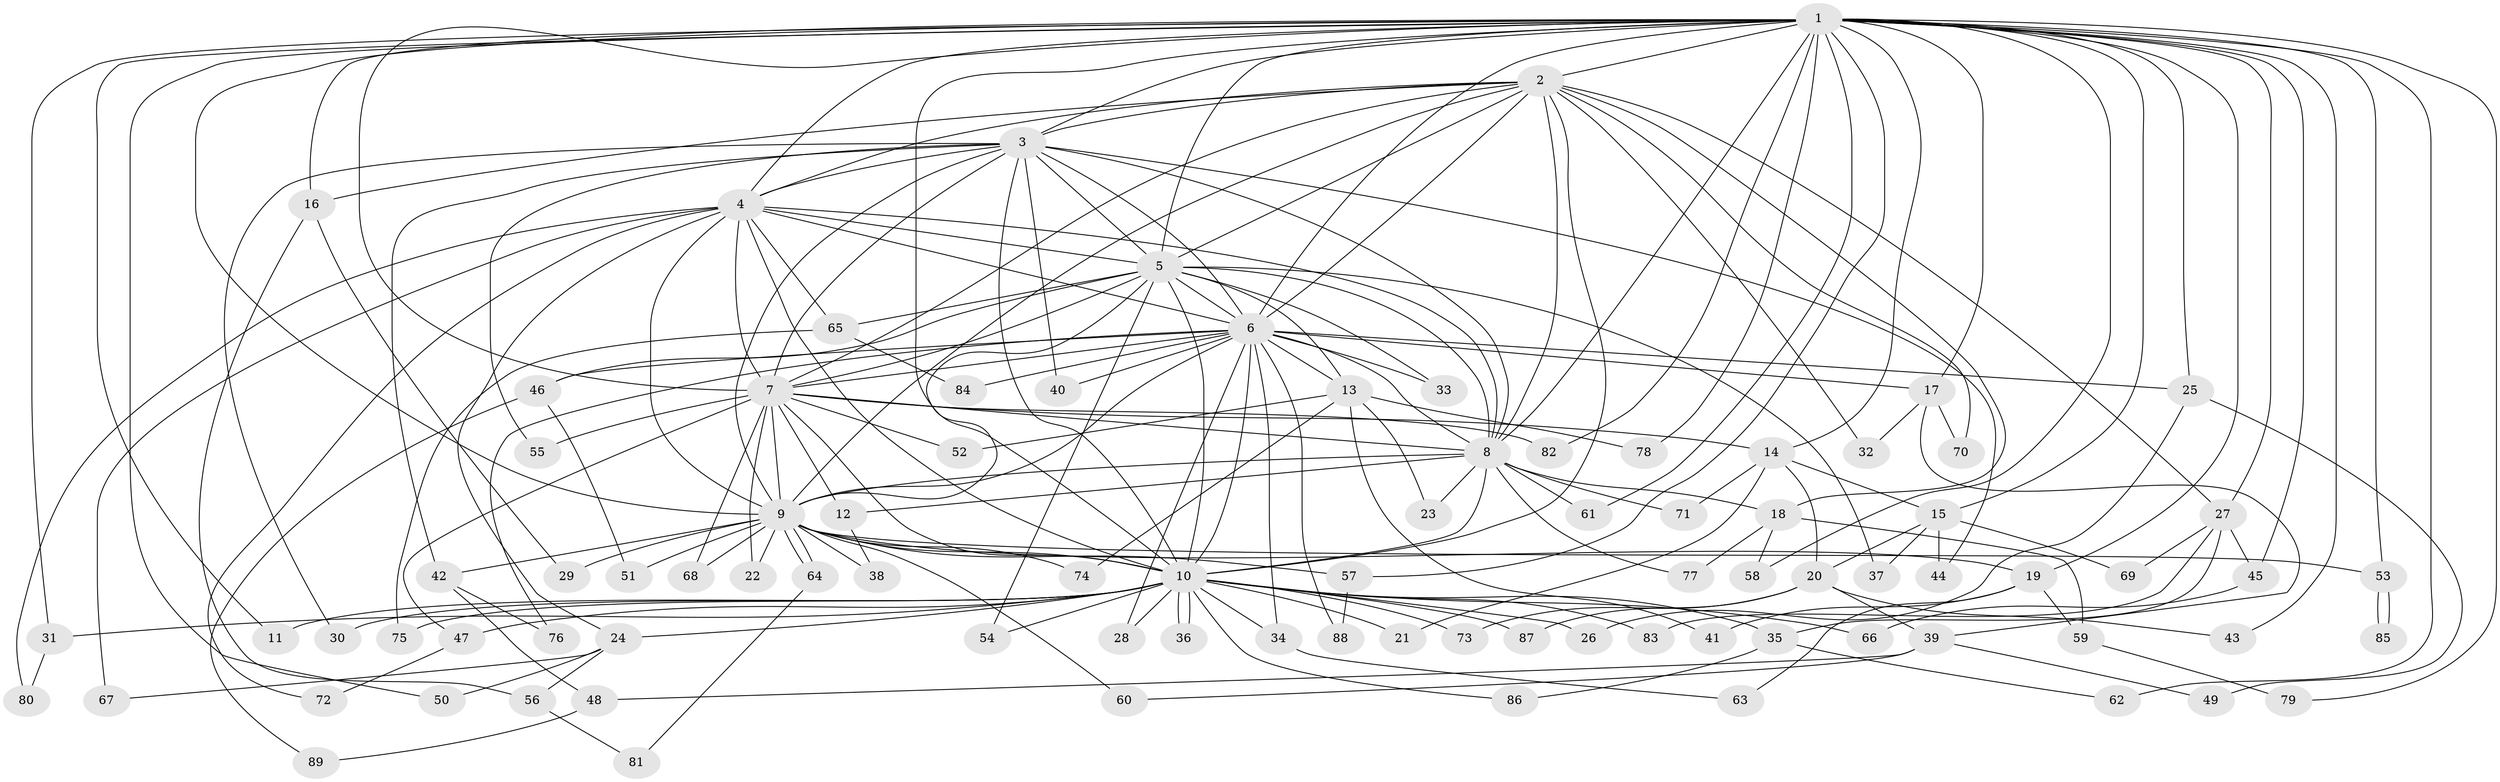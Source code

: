 // Generated by graph-tools (version 1.1) at 2025/49/03/09/25 03:49:36]
// undirected, 89 vertices, 203 edges
graph export_dot {
graph [start="1"]
  node [color=gray90,style=filled];
  1;
  2;
  3;
  4;
  5;
  6;
  7;
  8;
  9;
  10;
  11;
  12;
  13;
  14;
  15;
  16;
  17;
  18;
  19;
  20;
  21;
  22;
  23;
  24;
  25;
  26;
  27;
  28;
  29;
  30;
  31;
  32;
  33;
  34;
  35;
  36;
  37;
  38;
  39;
  40;
  41;
  42;
  43;
  44;
  45;
  46;
  47;
  48;
  49;
  50;
  51;
  52;
  53;
  54;
  55;
  56;
  57;
  58;
  59;
  60;
  61;
  62;
  63;
  64;
  65;
  66;
  67;
  68;
  69;
  70;
  71;
  72;
  73;
  74;
  75;
  76;
  77;
  78;
  79;
  80;
  81;
  82;
  83;
  84;
  85;
  86;
  87;
  88;
  89;
  1 -- 2;
  1 -- 3;
  1 -- 4;
  1 -- 5;
  1 -- 6;
  1 -- 7;
  1 -- 8;
  1 -- 9;
  1 -- 10;
  1 -- 11;
  1 -- 14;
  1 -- 15;
  1 -- 16;
  1 -- 17;
  1 -- 19;
  1 -- 25;
  1 -- 27;
  1 -- 31;
  1 -- 43;
  1 -- 45;
  1 -- 50;
  1 -- 53;
  1 -- 57;
  1 -- 58;
  1 -- 61;
  1 -- 62;
  1 -- 78;
  1 -- 79;
  1 -- 82;
  2 -- 3;
  2 -- 4;
  2 -- 5;
  2 -- 6;
  2 -- 7;
  2 -- 8;
  2 -- 9;
  2 -- 10;
  2 -- 16;
  2 -- 18;
  2 -- 27;
  2 -- 32;
  2 -- 70;
  3 -- 4;
  3 -- 5;
  3 -- 6;
  3 -- 7;
  3 -- 8;
  3 -- 9;
  3 -- 10;
  3 -- 30;
  3 -- 40;
  3 -- 42;
  3 -- 44;
  3 -- 55;
  4 -- 5;
  4 -- 6;
  4 -- 7;
  4 -- 8;
  4 -- 9;
  4 -- 10;
  4 -- 24;
  4 -- 65;
  4 -- 67;
  4 -- 72;
  4 -- 80;
  5 -- 6;
  5 -- 7;
  5 -- 8;
  5 -- 9;
  5 -- 10;
  5 -- 13;
  5 -- 33;
  5 -- 37;
  5 -- 46;
  5 -- 54;
  5 -- 65;
  6 -- 7;
  6 -- 8;
  6 -- 9;
  6 -- 10;
  6 -- 13;
  6 -- 17;
  6 -- 25;
  6 -- 28;
  6 -- 33;
  6 -- 34;
  6 -- 40;
  6 -- 46;
  6 -- 76;
  6 -- 84;
  6 -- 88;
  7 -- 8;
  7 -- 9;
  7 -- 10;
  7 -- 12;
  7 -- 14;
  7 -- 22;
  7 -- 47;
  7 -- 52;
  7 -- 55;
  7 -- 68;
  7 -- 82;
  8 -- 9;
  8 -- 10;
  8 -- 12;
  8 -- 18;
  8 -- 23;
  8 -- 61;
  8 -- 71;
  8 -- 77;
  9 -- 10;
  9 -- 19;
  9 -- 22;
  9 -- 29;
  9 -- 38;
  9 -- 42;
  9 -- 51;
  9 -- 53;
  9 -- 57;
  9 -- 60;
  9 -- 64;
  9 -- 64;
  9 -- 68;
  9 -- 74;
  10 -- 11;
  10 -- 21;
  10 -- 24;
  10 -- 26;
  10 -- 28;
  10 -- 30;
  10 -- 31;
  10 -- 34;
  10 -- 35;
  10 -- 36;
  10 -- 36;
  10 -- 47;
  10 -- 54;
  10 -- 66;
  10 -- 73;
  10 -- 75;
  10 -- 83;
  10 -- 86;
  10 -- 87;
  12 -- 38;
  13 -- 23;
  13 -- 41;
  13 -- 52;
  13 -- 74;
  13 -- 78;
  14 -- 15;
  14 -- 20;
  14 -- 21;
  14 -- 71;
  15 -- 20;
  15 -- 37;
  15 -- 44;
  15 -- 69;
  16 -- 29;
  16 -- 56;
  17 -- 32;
  17 -- 39;
  17 -- 70;
  18 -- 58;
  18 -- 59;
  18 -- 77;
  19 -- 41;
  19 -- 59;
  19 -- 63;
  20 -- 39;
  20 -- 43;
  20 -- 73;
  20 -- 87;
  24 -- 50;
  24 -- 56;
  24 -- 67;
  25 -- 26;
  25 -- 49;
  27 -- 35;
  27 -- 45;
  27 -- 69;
  27 -- 83;
  31 -- 80;
  34 -- 63;
  35 -- 62;
  35 -- 86;
  39 -- 48;
  39 -- 49;
  39 -- 60;
  42 -- 48;
  42 -- 76;
  45 -- 66;
  46 -- 51;
  46 -- 89;
  47 -- 72;
  48 -- 89;
  53 -- 85;
  53 -- 85;
  56 -- 81;
  57 -- 88;
  59 -- 79;
  64 -- 81;
  65 -- 75;
  65 -- 84;
}
